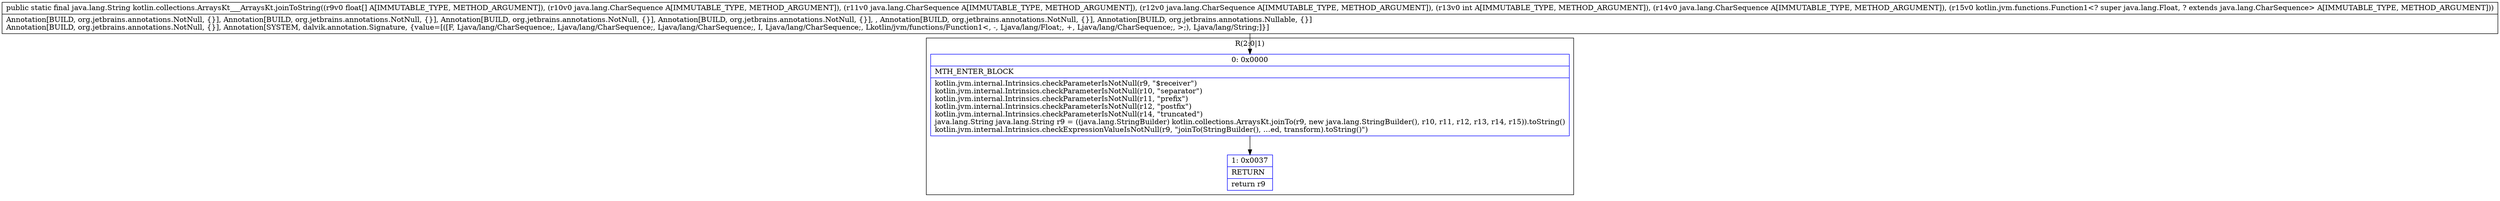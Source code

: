 digraph "CFG forkotlin.collections.ArraysKt___ArraysKt.joinToString([FLjava\/lang\/CharSequence;Ljava\/lang\/CharSequence;Ljava\/lang\/CharSequence;ILjava\/lang\/CharSequence;Lkotlin\/jvm\/functions\/Function1;)Ljava\/lang\/String;" {
subgraph cluster_Region_122753444 {
label = "R(2:0|1)";
node [shape=record,color=blue];
Node_0 [shape=record,label="{0\:\ 0x0000|MTH_ENTER_BLOCK\l|kotlin.jvm.internal.Intrinsics.checkParameterIsNotNull(r9, \"$receiver\")\lkotlin.jvm.internal.Intrinsics.checkParameterIsNotNull(r10, \"separator\")\lkotlin.jvm.internal.Intrinsics.checkParameterIsNotNull(r11, \"prefix\")\lkotlin.jvm.internal.Intrinsics.checkParameterIsNotNull(r12, \"postfix\")\lkotlin.jvm.internal.Intrinsics.checkParameterIsNotNull(r14, \"truncated\")\ljava.lang.String java.lang.String r9 = ((java.lang.StringBuilder) kotlin.collections.ArraysKt.joinTo(r9, new java.lang.StringBuilder(), r10, r11, r12, r13, r14, r15)).toString()\lkotlin.jvm.internal.Intrinsics.checkExpressionValueIsNotNull(r9, \"joinTo(StringBuilder(), …ed, transform).toString()\")\l}"];
Node_1 [shape=record,label="{1\:\ 0x0037|RETURN\l|return r9\l}"];
}
MethodNode[shape=record,label="{public static final java.lang.String kotlin.collections.ArraysKt___ArraysKt.joinToString((r9v0 float[] A[IMMUTABLE_TYPE, METHOD_ARGUMENT]), (r10v0 java.lang.CharSequence A[IMMUTABLE_TYPE, METHOD_ARGUMENT]), (r11v0 java.lang.CharSequence A[IMMUTABLE_TYPE, METHOD_ARGUMENT]), (r12v0 java.lang.CharSequence A[IMMUTABLE_TYPE, METHOD_ARGUMENT]), (r13v0 int A[IMMUTABLE_TYPE, METHOD_ARGUMENT]), (r14v0 java.lang.CharSequence A[IMMUTABLE_TYPE, METHOD_ARGUMENT]), (r15v0 kotlin.jvm.functions.Function1\<? super java.lang.Float, ? extends java.lang.CharSequence\> A[IMMUTABLE_TYPE, METHOD_ARGUMENT]))  | Annotation[BUILD, org.jetbrains.annotations.NotNull, \{\}], Annotation[BUILD, org.jetbrains.annotations.NotNull, \{\}], Annotation[BUILD, org.jetbrains.annotations.NotNull, \{\}], Annotation[BUILD, org.jetbrains.annotations.NotNull, \{\}], , Annotation[BUILD, org.jetbrains.annotations.NotNull, \{\}], Annotation[BUILD, org.jetbrains.annotations.Nullable, \{\}]\lAnnotation[BUILD, org.jetbrains.annotations.NotNull, \{\}], Annotation[SYSTEM, dalvik.annotation.Signature, \{value=[([F, Ljava\/lang\/CharSequence;, Ljava\/lang\/CharSequence;, Ljava\/lang\/CharSequence;, I, Ljava\/lang\/CharSequence;, Lkotlin\/jvm\/functions\/Function1\<, \-, Ljava\/lang\/Float;, +, Ljava\/lang\/CharSequence;, \>;), Ljava\/lang\/String;]\}]\l}"];
MethodNode -> Node_0;
Node_0 -> Node_1;
}

